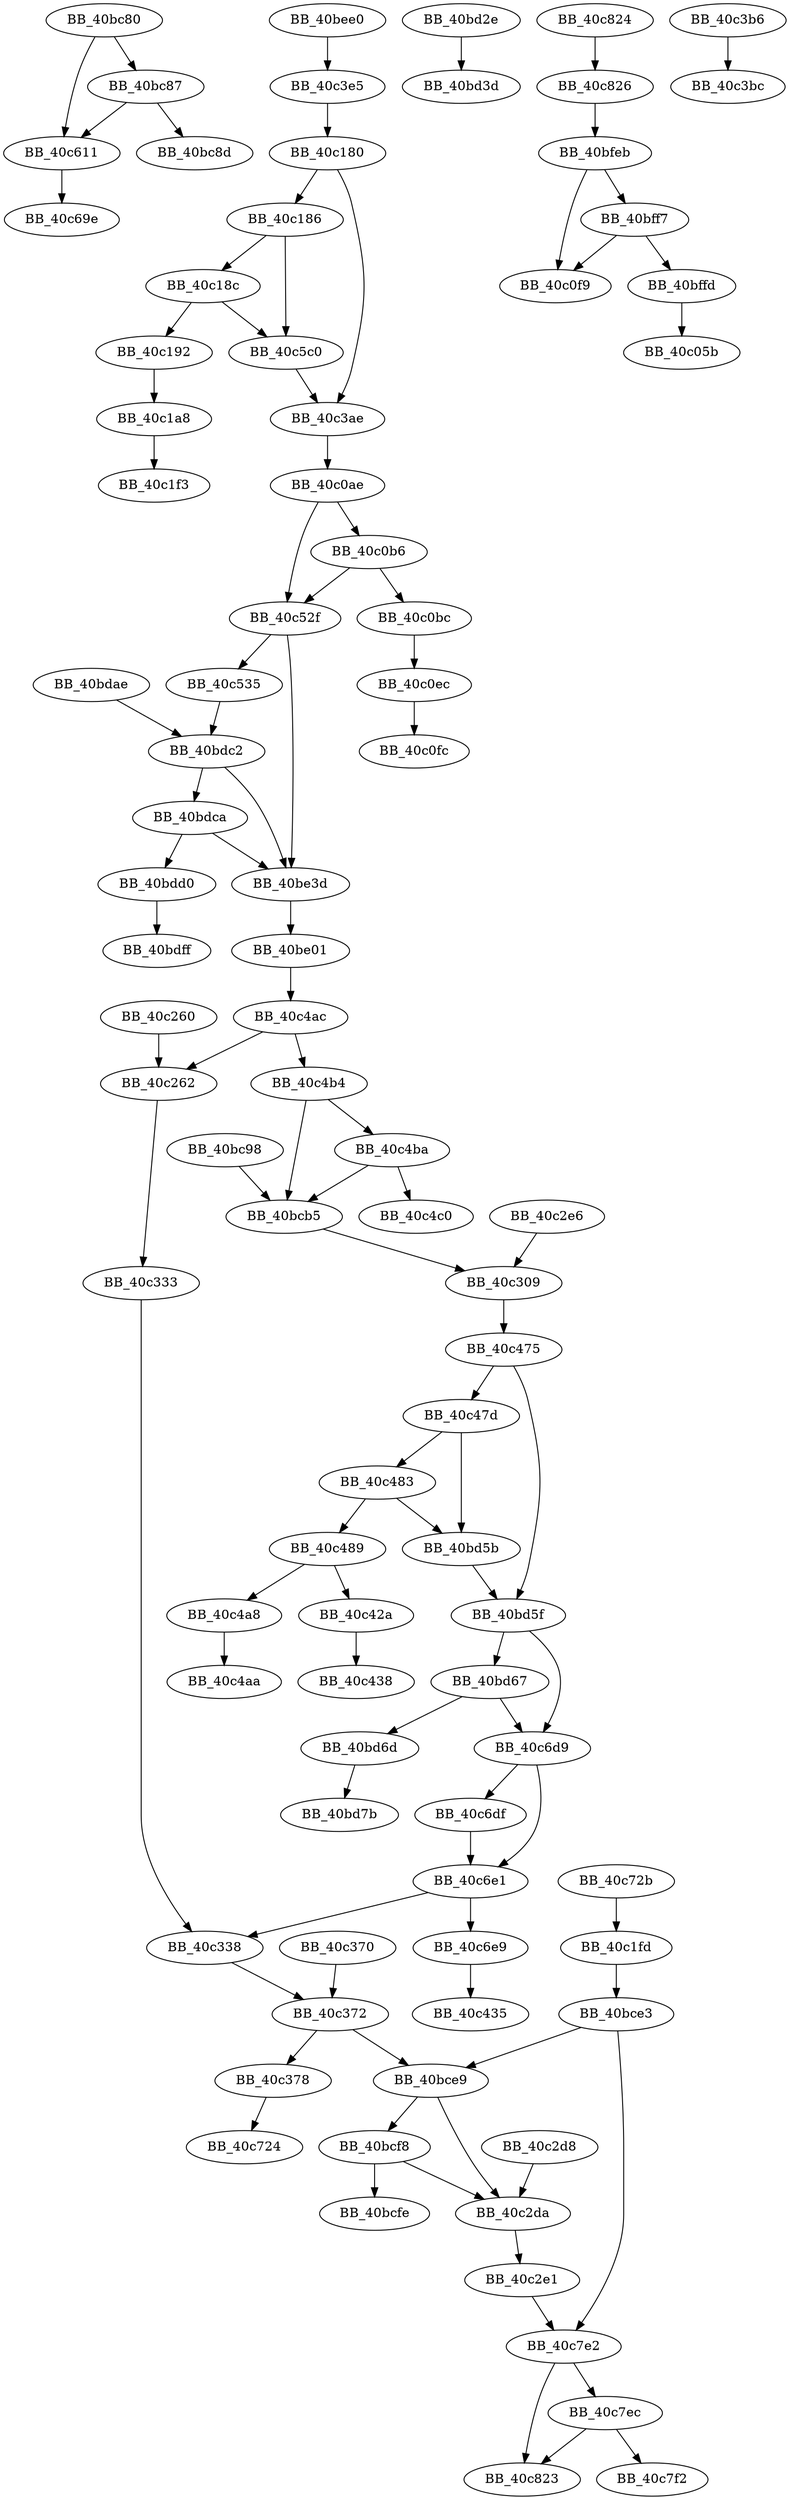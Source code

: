 DiGraph sub_40BC80{
BB_40bc80->BB_40bc87
BB_40bc80->BB_40c611
BB_40bc87->BB_40bc8d
BB_40bc87->BB_40c611
BB_40bc98->BB_40bcb5
BB_40bcb5->BB_40c309
BB_40bce3->BB_40bce9
BB_40bce3->BB_40c7e2
BB_40bce9->BB_40bcf8
BB_40bce9->BB_40c2da
BB_40bcf8->BB_40bcfe
BB_40bcf8->BB_40c2da
BB_40bd2e->BB_40bd3d
BB_40bd5b->BB_40bd5f
BB_40bd5f->BB_40bd67
BB_40bd5f->BB_40c6d9
BB_40bd67->BB_40bd6d
BB_40bd67->BB_40c6d9
BB_40bd6d->BB_40bd7b
BB_40bdae->BB_40bdc2
BB_40bdc2->BB_40bdca
BB_40bdc2->BB_40be3d
BB_40bdca->BB_40bdd0
BB_40bdca->BB_40be3d
BB_40bdd0->BB_40bdff
BB_40be01->BB_40c4ac
BB_40be3d->BB_40be01
BB_40bee0->BB_40c3e5
BB_40bfeb->BB_40bff7
BB_40bfeb->BB_40c0f9
BB_40bff7->BB_40bffd
BB_40bff7->BB_40c0f9
BB_40bffd->BB_40c05b
BB_40c0ae->BB_40c0b6
BB_40c0ae->BB_40c52f
BB_40c0b6->BB_40c0bc
BB_40c0b6->BB_40c52f
BB_40c0bc->BB_40c0ec
BB_40c0ec->BB_40c0fc
BB_40c180->BB_40c186
BB_40c180->BB_40c3ae
BB_40c186->BB_40c18c
BB_40c186->BB_40c5c0
BB_40c18c->BB_40c192
BB_40c18c->BB_40c5c0
BB_40c192->BB_40c1a8
BB_40c1a8->BB_40c1f3
BB_40c1fd->BB_40bce3
BB_40c260->BB_40c262
BB_40c262->BB_40c333
BB_40c2d8->BB_40c2da
BB_40c2da->BB_40c2e1
BB_40c2e1->BB_40c7e2
BB_40c2e6->BB_40c309
BB_40c309->BB_40c475
BB_40c333->BB_40c338
BB_40c338->BB_40c372
BB_40c370->BB_40c372
BB_40c372->BB_40bce9
BB_40c372->BB_40c378
BB_40c378->BB_40c724
BB_40c3ae->BB_40c0ae
BB_40c3b6->BB_40c3bc
BB_40c3e5->BB_40c180
BB_40c42a->BB_40c438
BB_40c475->BB_40bd5f
BB_40c475->BB_40c47d
BB_40c47d->BB_40bd5b
BB_40c47d->BB_40c483
BB_40c483->BB_40bd5b
BB_40c483->BB_40c489
BB_40c489->BB_40c42a
BB_40c489->BB_40c4a8
BB_40c4a8->BB_40c4aa
BB_40c4ac->BB_40c262
BB_40c4ac->BB_40c4b4
BB_40c4b4->BB_40bcb5
BB_40c4b4->BB_40c4ba
BB_40c4ba->BB_40bcb5
BB_40c4ba->BB_40c4c0
BB_40c52f->BB_40be3d
BB_40c52f->BB_40c535
BB_40c535->BB_40bdc2
BB_40c5c0->BB_40c3ae
BB_40c611->BB_40c69e
BB_40c6d9->BB_40c6df
BB_40c6d9->BB_40c6e1
BB_40c6df->BB_40c6e1
BB_40c6e1->BB_40c338
BB_40c6e1->BB_40c6e9
BB_40c6e9->BB_40c435
BB_40c72b->BB_40c1fd
BB_40c7e2->BB_40c7ec
BB_40c7e2->BB_40c823
BB_40c7ec->BB_40c7f2
BB_40c7ec->BB_40c823
BB_40c824->BB_40c826
BB_40c826->BB_40bfeb
}
